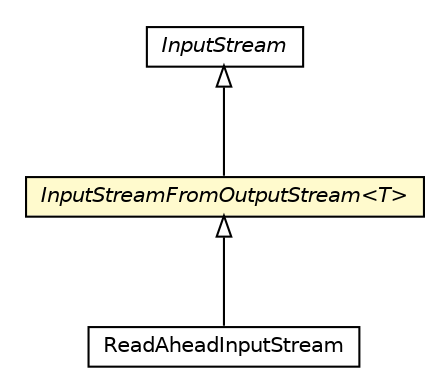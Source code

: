 #!/usr/local/bin/dot
#
# Class diagram 
# Generated by UMLGraph version 5.1 (http://www.umlgraph.org/)
#

digraph G {
	edge [fontname="Helvetica",fontsize=10,labelfontname="Helvetica",labelfontsize=10];
	node [fontname="Helvetica",fontsize=10,shape=plaintext];
	nodesep=0.25;
	ranksep=0.5;
	// com.gc.iotools.stream.is.ReadAheadInputStream
	c1178 [label=<<table title="com.gc.iotools.stream.is.ReadAheadInputStream" border="0" cellborder="1" cellspacing="0" cellpadding="2" port="p" href="./ReadAheadInputStream.html">
		<tr><td><table border="0" cellspacing="0" cellpadding="1">
<tr><td align="center" balign="center"> ReadAheadInputStream </td></tr>
		</table></td></tr>
		</table>>, fontname="Helvetica", fontcolor="black", fontsize=10.0];
	// com.gc.iotools.stream.is.InputStreamFromOutputStream<T>
	c1181 [label=<<table title="com.gc.iotools.stream.is.InputStreamFromOutputStream" border="0" cellborder="1" cellspacing="0" cellpadding="2" port="p" bgcolor="lemonChiffon" href="./InputStreamFromOutputStream.html">
		<tr><td><table border="0" cellspacing="0" cellpadding="1">
<tr><td align="center" balign="center"><font face="Helvetica-Oblique"> InputStreamFromOutputStream&lt;T&gt; </font></td></tr>
		</table></td></tr>
		</table>>, fontname="Helvetica", fontcolor="black", fontsize=10.0];
	//com.gc.iotools.stream.is.ReadAheadInputStream extends com.gc.iotools.stream.is.InputStreamFromOutputStream<java.lang.Void>
	c1181:p -> c1178:p [dir=back,arrowtail=empty];
	//com.gc.iotools.stream.is.InputStreamFromOutputStream<T> extends java.io.InputStream
	c1199:p -> c1181:p [dir=back,arrowtail=empty];
	// java.io.InputStream
	c1199 [label=<<table title="java.io.InputStream" border="0" cellborder="1" cellspacing="0" cellpadding="2" port="p" href="http://java.sun.com/j2se/1.5.0/docs/api/java/io/InputStream.html">
		<tr><td><table border="0" cellspacing="0" cellpadding="1">
<tr><td align="center" balign="center"><font face="Helvetica-Oblique"> InputStream </font></td></tr>
		</table></td></tr>
		</table>>, fontname="Helvetica", fontcolor="black", fontsize=10.0];
}

